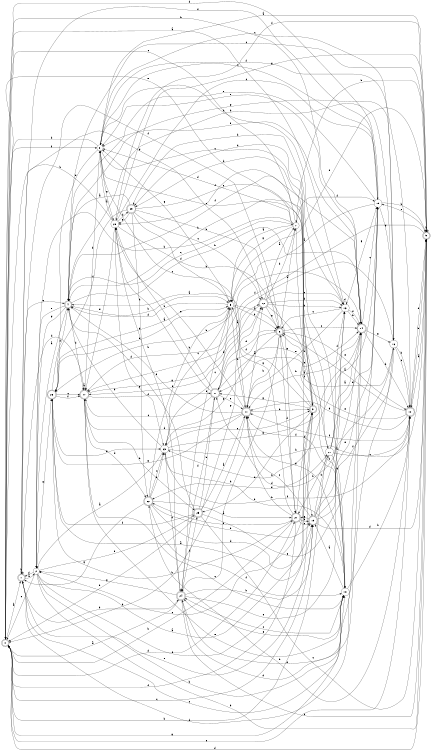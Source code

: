 digraph n24_8 {
__start0 [label="" shape="none"];

rankdir=LR;
size="8,5";

s0 [style="rounded,filled", color="black", fillcolor="white" shape="doublecircle", label="0"];
s1 [style="rounded,filled", color="black", fillcolor="white" shape="doublecircle", label="1"];
s2 [style="filled", color="black", fillcolor="white" shape="circle", label="2"];
s3 [style="rounded,filled", color="black", fillcolor="white" shape="doublecircle", label="3"];
s4 [style="rounded,filled", color="black", fillcolor="white" shape="doublecircle", label="4"];
s5 [style="filled", color="black", fillcolor="white" shape="circle", label="5"];
s6 [style="rounded,filled", color="black", fillcolor="white" shape="doublecircle", label="6"];
s7 [style="filled", color="black", fillcolor="white" shape="circle", label="7"];
s8 [style="filled", color="black", fillcolor="white" shape="circle", label="8"];
s9 [style="rounded,filled", color="black", fillcolor="white" shape="doublecircle", label="9"];
s10 [style="rounded,filled", color="black", fillcolor="white" shape="doublecircle", label="10"];
s11 [style="rounded,filled", color="black", fillcolor="white" shape="doublecircle", label="11"];
s12 [style="rounded,filled", color="black", fillcolor="white" shape="doublecircle", label="12"];
s13 [style="filled", color="black", fillcolor="white" shape="circle", label="13"];
s14 [style="rounded,filled", color="black", fillcolor="white" shape="doublecircle", label="14"];
s15 [style="filled", color="black", fillcolor="white" shape="circle", label="15"];
s16 [style="filled", color="black", fillcolor="white" shape="circle", label="16"];
s17 [style="rounded,filled", color="black", fillcolor="white" shape="doublecircle", label="17"];
s18 [style="filled", color="black", fillcolor="white" shape="circle", label="18"];
s19 [style="rounded,filled", color="black", fillcolor="white" shape="doublecircle", label="19"];
s20 [style="filled", color="black", fillcolor="white" shape="circle", label="20"];
s21 [style="rounded,filled", color="black", fillcolor="white" shape="doublecircle", label="21"];
s22 [style="rounded,filled", color="black", fillcolor="white" shape="doublecircle", label="22"];
s23 [style="filled", color="black", fillcolor="white" shape="circle", label="23"];
s24 [style="rounded,filled", color="black", fillcolor="white" shape="doublecircle", label="24"];
s25 [style="rounded,filled", color="black", fillcolor="white" shape="doublecircle", label="25"];
s26 [style="rounded,filled", color="black", fillcolor="white" shape="doublecircle", label="26"];
s27 [style="rounded,filled", color="black", fillcolor="white" shape="doublecircle", label="27"];
s28 [style="filled", color="black", fillcolor="white" shape="circle", label="28"];
s29 [style="rounded,filled", color="black", fillcolor="white" shape="doublecircle", label="29"];
s0 -> s1 [label="a"];
s0 -> s20 [label="b"];
s0 -> s19 [label="c"];
s0 -> s21 [label="d"];
s0 -> s10 [label="e"];
s0 -> s8 [label="f"];
s0 -> s18 [label="g"];
s0 -> s14 [label="h"];
s1 -> s2 [label="a"];
s1 -> s24 [label="b"];
s1 -> s14 [label="c"];
s1 -> s17 [label="d"];
s1 -> s4 [label="e"];
s1 -> s6 [label="f"];
s1 -> s12 [label="g"];
s1 -> s1 [label="h"];
s2 -> s3 [label="a"];
s2 -> s9 [label="b"];
s2 -> s0 [label="c"];
s2 -> s1 [label="d"];
s2 -> s25 [label="e"];
s2 -> s3 [label="f"];
s2 -> s26 [label="g"];
s2 -> s18 [label="h"];
s3 -> s4 [label="a"];
s3 -> s6 [label="b"];
s3 -> s2 [label="c"];
s3 -> s25 [label="d"];
s3 -> s1 [label="e"];
s3 -> s28 [label="f"];
s3 -> s27 [label="g"];
s3 -> s29 [label="h"];
s4 -> s2 [label="a"];
s4 -> s5 [label="b"];
s4 -> s7 [label="c"];
s4 -> s17 [label="d"];
s4 -> s2 [label="e"];
s4 -> s14 [label="f"];
s4 -> s2 [label="g"];
s4 -> s14 [label="h"];
s5 -> s6 [label="a"];
s5 -> s6 [label="b"];
s5 -> s23 [label="c"];
s5 -> s4 [label="d"];
s5 -> s9 [label="e"];
s5 -> s24 [label="f"];
s5 -> s8 [label="g"];
s5 -> s11 [label="h"];
s6 -> s7 [label="a"];
s6 -> s11 [label="b"];
s6 -> s14 [label="c"];
s6 -> s21 [label="d"];
s6 -> s10 [label="e"];
s6 -> s27 [label="f"];
s6 -> s23 [label="g"];
s6 -> s24 [label="h"];
s7 -> s5 [label="a"];
s7 -> s3 [label="b"];
s7 -> s0 [label="c"];
s7 -> s8 [label="d"];
s7 -> s0 [label="e"];
s7 -> s15 [label="f"];
s7 -> s5 [label="g"];
s7 -> s2 [label="h"];
s8 -> s9 [label="a"];
s8 -> s0 [label="b"];
s8 -> s20 [label="c"];
s8 -> s26 [label="d"];
s8 -> s3 [label="e"];
s8 -> s16 [label="f"];
s8 -> s28 [label="g"];
s8 -> s13 [label="h"];
s9 -> s10 [label="a"];
s9 -> s7 [label="b"];
s9 -> s4 [label="c"];
s9 -> s0 [label="d"];
s9 -> s15 [label="e"];
s9 -> s17 [label="f"];
s9 -> s28 [label="g"];
s9 -> s9 [label="h"];
s10 -> s6 [label="a"];
s10 -> s9 [label="b"];
s10 -> s8 [label="c"];
s10 -> s9 [label="d"];
s10 -> s6 [label="e"];
s10 -> s11 [label="f"];
s10 -> s11 [label="g"];
s10 -> s22 [label="h"];
s11 -> s12 [label="a"];
s11 -> s0 [label="b"];
s11 -> s8 [label="c"];
s11 -> s17 [label="d"];
s11 -> s28 [label="e"];
s11 -> s4 [label="f"];
s11 -> s26 [label="g"];
s11 -> s3 [label="h"];
s12 -> s7 [label="a"];
s12 -> s7 [label="b"];
s12 -> s13 [label="c"];
s12 -> s13 [label="d"];
s12 -> s18 [label="e"];
s12 -> s17 [label="f"];
s12 -> s6 [label="g"];
s12 -> s13 [label="h"];
s13 -> s0 [label="a"];
s13 -> s14 [label="b"];
s13 -> s6 [label="c"];
s13 -> s13 [label="d"];
s13 -> s11 [label="e"];
s13 -> s14 [label="f"];
s13 -> s15 [label="g"];
s13 -> s29 [label="h"];
s14 -> s11 [label="a"];
s14 -> s10 [label="b"];
s14 -> s15 [label="c"];
s14 -> s1 [label="d"];
s14 -> s8 [label="e"];
s14 -> s8 [label="f"];
s14 -> s16 [label="g"];
s14 -> s26 [label="h"];
s15 -> s5 [label="a"];
s15 -> s9 [label="b"];
s15 -> s8 [label="c"];
s15 -> s0 [label="d"];
s15 -> s4 [label="e"];
s15 -> s1 [label="f"];
s15 -> s16 [label="g"];
s15 -> s23 [label="h"];
s16 -> s17 [label="a"];
s16 -> s10 [label="b"];
s16 -> s10 [label="c"];
s16 -> s24 [label="d"];
s16 -> s22 [label="e"];
s16 -> s27 [label="f"];
s16 -> s4 [label="g"];
s16 -> s4 [label="h"];
s17 -> s17 [label="a"];
s17 -> s8 [label="b"];
s17 -> s18 [label="c"];
s17 -> s22 [label="d"];
s17 -> s18 [label="e"];
s17 -> s27 [label="f"];
s17 -> s12 [label="g"];
s17 -> s25 [label="h"];
s18 -> s19 [label="a"];
s18 -> s23 [label="b"];
s18 -> s24 [label="c"];
s18 -> s29 [label="d"];
s18 -> s24 [label="e"];
s18 -> s11 [label="f"];
s18 -> s11 [label="g"];
s18 -> s10 [label="h"];
s19 -> s14 [label="a"];
s19 -> s20 [label="b"];
s19 -> s11 [label="c"];
s19 -> s9 [label="d"];
s19 -> s15 [label="e"];
s19 -> s16 [label="f"];
s19 -> s21 [label="g"];
s19 -> s13 [label="h"];
s20 -> s14 [label="a"];
s20 -> s21 [label="b"];
s20 -> s10 [label="c"];
s20 -> s27 [label="d"];
s20 -> s15 [label="e"];
s20 -> s13 [label="f"];
s20 -> s18 [label="g"];
s20 -> s4 [label="h"];
s21 -> s19 [label="a"];
s21 -> s11 [label="b"];
s21 -> s19 [label="c"];
s21 -> s3 [label="d"];
s21 -> s22 [label="e"];
s21 -> s0 [label="f"];
s21 -> s5 [label="g"];
s21 -> s0 [label="h"];
s22 -> s21 [label="a"];
s22 -> s19 [label="b"];
s22 -> s23 [label="c"];
s22 -> s19 [label="d"];
s22 -> s23 [label="e"];
s22 -> s18 [label="f"];
s22 -> s1 [label="g"];
s22 -> s5 [label="h"];
s23 -> s2 [label="a"];
s23 -> s4 [label="b"];
s23 -> s12 [label="c"];
s23 -> s24 [label="d"];
s23 -> s3 [label="e"];
s23 -> s10 [label="f"];
s23 -> s14 [label="g"];
s23 -> s9 [label="h"];
s24 -> s0 [label="a"];
s24 -> s19 [label="b"];
s24 -> s9 [label="c"];
s24 -> s18 [label="d"];
s24 -> s13 [label="e"];
s24 -> s25 [label="f"];
s24 -> s2 [label="g"];
s24 -> s28 [label="h"];
s25 -> s11 [label="a"];
s25 -> s0 [label="b"];
s25 -> s9 [label="c"];
s25 -> s4 [label="d"];
s25 -> s15 [label="e"];
s25 -> s26 [label="f"];
s25 -> s12 [label="g"];
s25 -> s27 [label="h"];
s26 -> s19 [label="a"];
s26 -> s5 [label="b"];
s26 -> s17 [label="c"];
s26 -> s4 [label="d"];
s26 -> s23 [label="e"];
s26 -> s17 [label="f"];
s26 -> s5 [label="g"];
s26 -> s21 [label="h"];
s27 -> s28 [label="a"];
s27 -> s5 [label="b"];
s27 -> s17 [label="c"];
s27 -> s6 [label="d"];
s27 -> s11 [label="e"];
s27 -> s24 [label="f"];
s27 -> s14 [label="g"];
s27 -> s28 [label="h"];
s28 -> s8 [label="a"];
s28 -> s0 [label="b"];
s28 -> s15 [label="c"];
s28 -> s29 [label="d"];
s28 -> s17 [label="e"];
s28 -> s9 [label="f"];
s28 -> s23 [label="g"];
s28 -> s21 [label="h"];
s29 -> s4 [label="a"];
s29 -> s6 [label="b"];
s29 -> s12 [label="c"];
s29 -> s5 [label="d"];
s29 -> s19 [label="e"];
s29 -> s26 [label="f"];
s29 -> s28 [label="g"];
s29 -> s22 [label="h"];

}